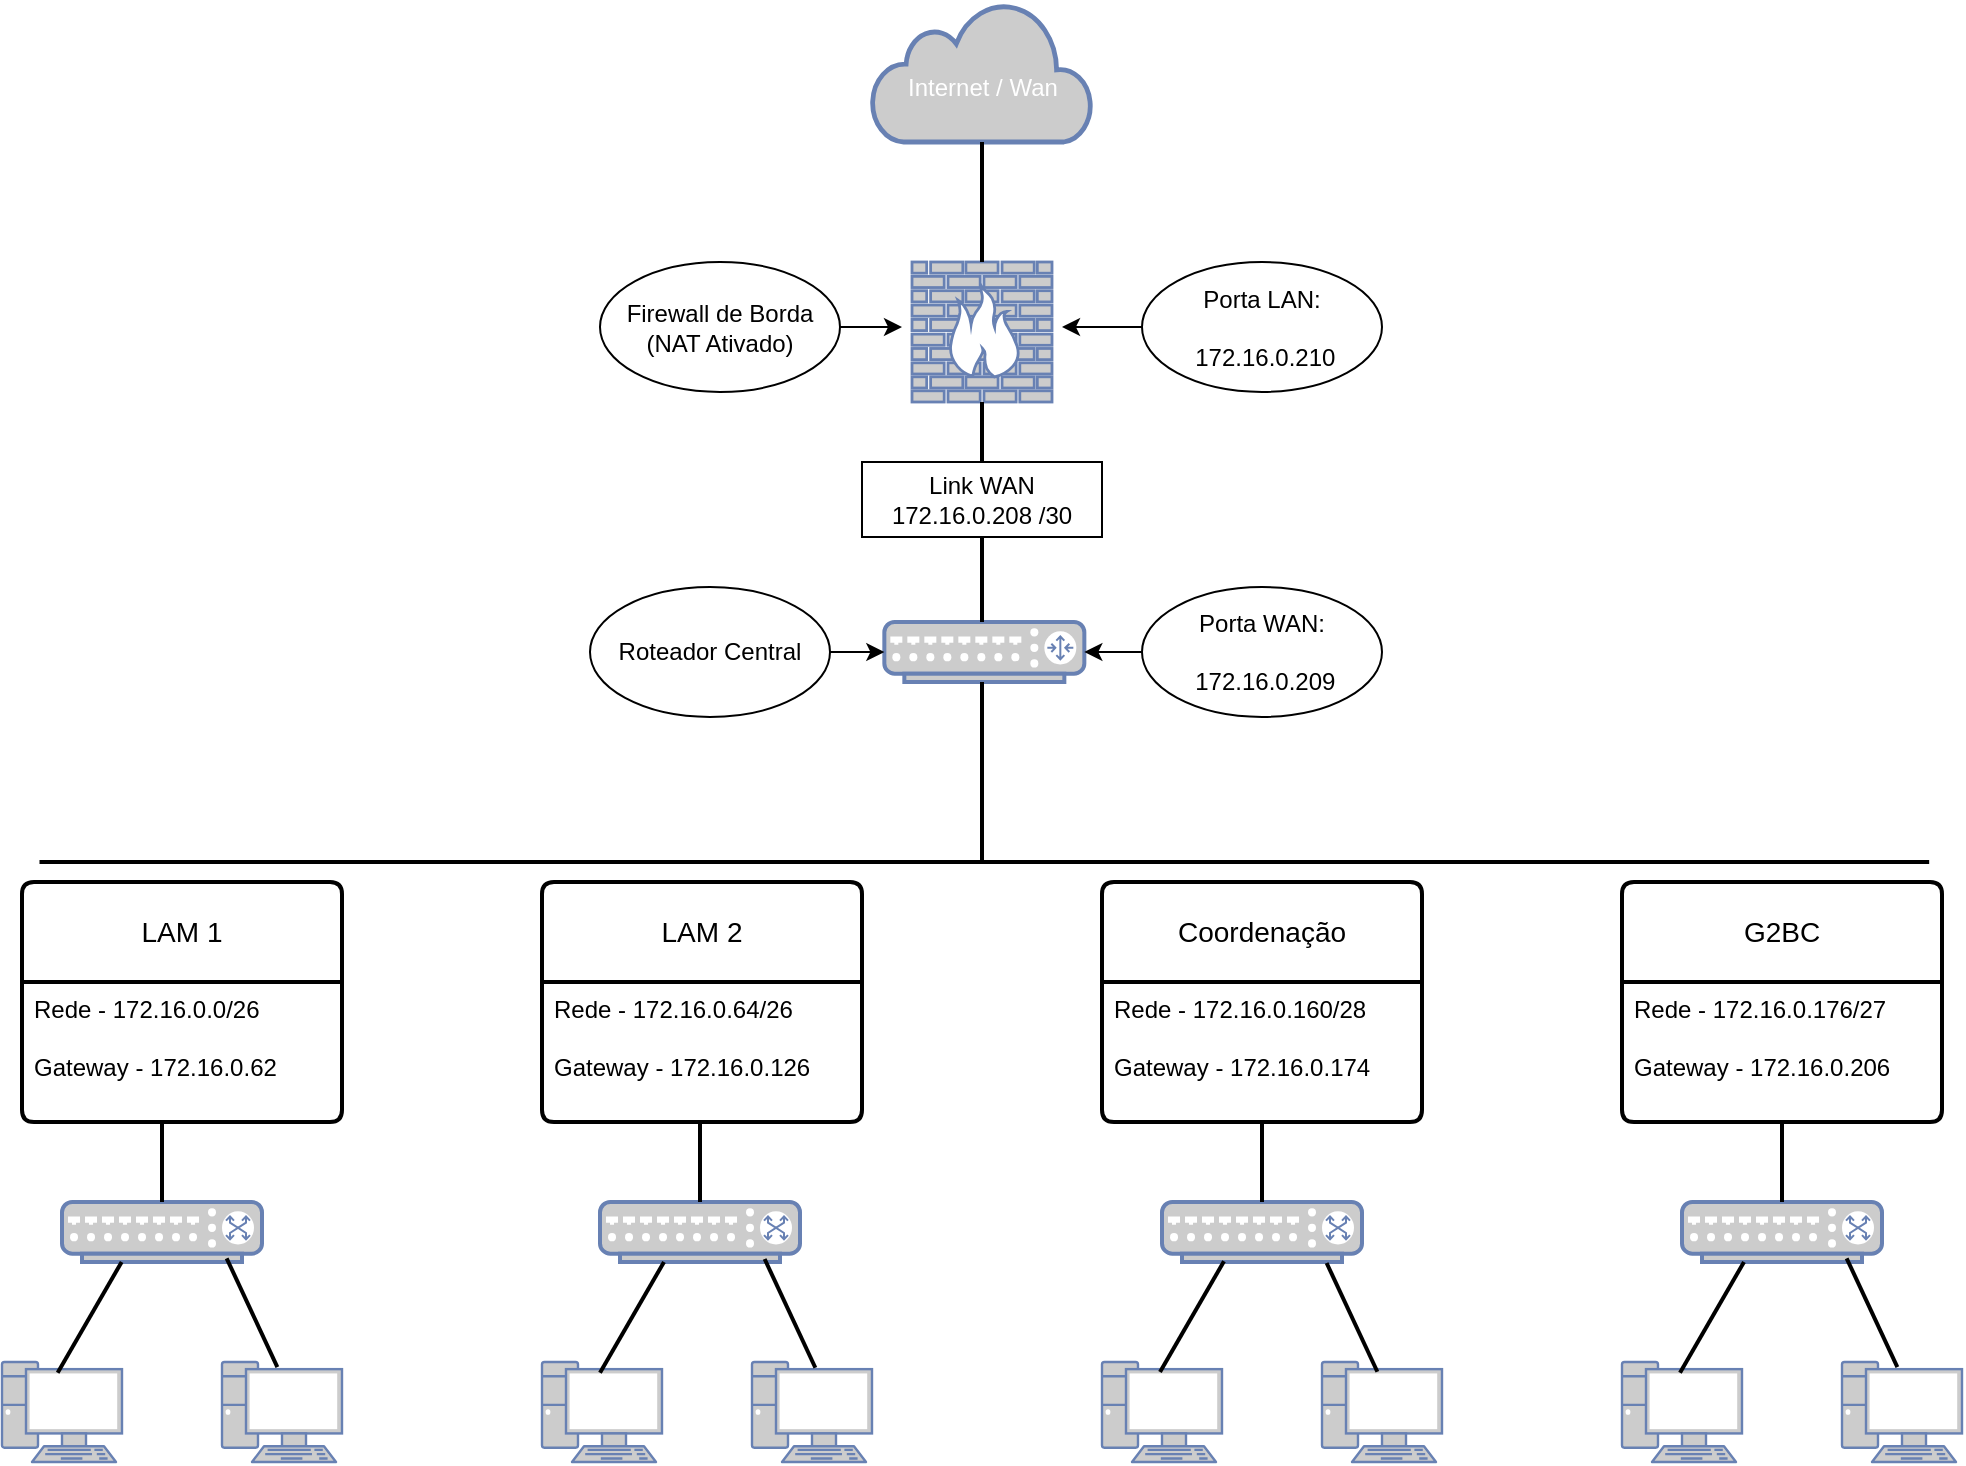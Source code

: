 <mxfile version="28.2.5">
  <diagram name="Página-1" id="MGcSxXjV8Nb3_KUCdJIc">
    <mxGraphModel grid="1" page="1" gridSize="10" guides="1" tooltips="1" connect="1" arrows="1" fold="1" pageScale="1" pageWidth="827" pageHeight="1169" math="0" shadow="0">
      <root>
        <mxCell id="0" />
        <mxCell id="1" parent="0" />
        <mxCell id="Xew_BR4jW7hNaRtCo3TJ-1" value="" style="fontColor=#0066CC;verticalAlign=top;verticalLabelPosition=bottom;labelPosition=center;align=center;html=1;outlineConnect=0;fillColor=#CCCCCC;strokeColor=#6881B3;gradientColor=none;gradientDirection=north;strokeWidth=2;shape=mxgraph.networks.firewall;" vertex="1" parent="1">
          <mxGeometry x="515" y="140" width="70" height="70" as="geometry" />
        </mxCell>
        <mxCell id="Xew_BR4jW7hNaRtCo3TJ-2" value="&lt;div&gt;&lt;br&gt;&lt;/div&gt;&lt;div&gt;Internet / Wan&lt;/div&gt;" style="html=1;outlineConnect=0;fillColor=#CCCCCC;strokeColor=#6881B3;gradientColor=none;gradientDirection=north;strokeWidth=2;shape=mxgraph.networks.cloud;fontColor=#ffffff;" vertex="1" parent="1">
          <mxGeometry x="495" y="10" width="110" height="70" as="geometry" />
        </mxCell>
        <mxCell id="Xew_BR4jW7hNaRtCo3TJ-3" value="" style="fontColor=#0066CC;verticalAlign=top;verticalLabelPosition=bottom;labelPosition=center;align=center;html=1;outlineConnect=0;fillColor=#CCCCCC;strokeColor=#6881B3;gradientColor=none;gradientDirection=north;strokeWidth=2;shape=mxgraph.networks.switch;" vertex="1" parent="1">
          <mxGeometry x="90" y="610" width="100" height="30" as="geometry" />
        </mxCell>
        <mxCell id="Xew_BR4jW7hNaRtCo3TJ-4" value="" style="fontColor=#0066CC;verticalAlign=top;verticalLabelPosition=bottom;labelPosition=center;align=center;html=1;outlineConnect=0;fillColor=#CCCCCC;strokeColor=#6881B3;gradientColor=none;gradientDirection=north;strokeWidth=2;shape=mxgraph.networks.switch;" vertex="1" parent="1">
          <mxGeometry x="359" y="610" width="100" height="30" as="geometry" />
        </mxCell>
        <mxCell id="Xew_BR4jW7hNaRtCo3TJ-5" value="" style="fontColor=#0066CC;verticalAlign=top;verticalLabelPosition=bottom;labelPosition=center;align=center;html=1;outlineConnect=0;fillColor=#CCCCCC;strokeColor=#6881B3;gradientColor=none;gradientDirection=north;strokeWidth=2;shape=mxgraph.networks.router;" vertex="1" parent="1">
          <mxGeometry x="501.17" y="320" width="100" height="30" as="geometry" />
        </mxCell>
        <mxCell id="Xew_BR4jW7hNaRtCo3TJ-7" style="edgeStyle=orthogonalEdgeStyle;rounded=0;orthogonalLoop=1;jettySize=auto;html=1;exitX=0.5;exitY=1;exitDx=0;exitDy=0;exitPerimeter=0;" edge="1" parent="1" source="Xew_BR4jW7hNaRtCo3TJ-5" target="Xew_BR4jW7hNaRtCo3TJ-5">
          <mxGeometry relative="1" as="geometry" />
        </mxCell>
        <mxCell id="Xew_BR4jW7hNaRtCo3TJ-9" value="LAM 1" style="swimlane;childLayout=stackLayout;horizontal=1;startSize=50;horizontalStack=0;rounded=1;fontSize=14;fontStyle=0;strokeWidth=2;resizeParent=0;resizeLast=1;shadow=0;dashed=0;align=center;arcSize=4;whiteSpace=wrap;html=1;" vertex="1" parent="1">
          <mxGeometry x="70" y="450" width="160" height="120" as="geometry" />
        </mxCell>
        <mxCell id="Xew_BR4jW7hNaRtCo3TJ-10" value="Rede - 172.16.0.0/26&lt;div&gt;&lt;br&gt;&lt;div&gt;Gateway - 172.16.0.62&lt;/div&gt;&lt;/div&gt;" style="align=left;strokeColor=none;fillColor=none;spacingLeft=4;spacingRight=4;fontSize=12;verticalAlign=top;resizable=0;rotatable=0;part=1;html=1;whiteSpace=wrap;" vertex="1" parent="Xew_BR4jW7hNaRtCo3TJ-9">
          <mxGeometry y="50" width="160" height="70" as="geometry" />
        </mxCell>
        <mxCell id="Xew_BR4jW7hNaRtCo3TJ-11" value="LAM 2" style="swimlane;childLayout=stackLayout;horizontal=1;startSize=50;horizontalStack=0;rounded=1;fontSize=14;fontStyle=0;strokeWidth=2;resizeParent=0;resizeLast=1;shadow=0;dashed=0;align=center;arcSize=4;whiteSpace=wrap;html=1;" vertex="1" parent="1">
          <mxGeometry x="330" y="450" width="160" height="120" as="geometry" />
        </mxCell>
        <mxCell id="Xew_BR4jW7hNaRtCo3TJ-12" value="Rede - 172.16.0.64/26&lt;div&gt;&lt;br&gt;&lt;div&gt;Gateway - 172.16.0.126&lt;/div&gt;&lt;/div&gt;" style="align=left;strokeColor=none;fillColor=none;spacingLeft=4;spacingRight=4;fontSize=12;verticalAlign=top;resizable=0;rotatable=0;part=1;html=1;whiteSpace=wrap;" vertex="1" parent="Xew_BR4jW7hNaRtCo3TJ-11">
          <mxGeometry y="50" width="160" height="70" as="geometry" />
        </mxCell>
        <mxCell id="Xew_BR4jW7hNaRtCo3TJ-13" value="Coordenação" style="swimlane;childLayout=stackLayout;horizontal=1;startSize=50;horizontalStack=0;rounded=1;fontSize=14;fontStyle=0;strokeWidth=2;resizeParent=0;resizeLast=1;shadow=0;dashed=0;align=center;arcSize=4;whiteSpace=wrap;html=1;" vertex="1" parent="1">
          <mxGeometry x="610" y="450" width="160" height="120" as="geometry" />
        </mxCell>
        <mxCell id="Xew_BR4jW7hNaRtCo3TJ-14" value="Rede - 172.16.0.160/28&lt;div&gt;&lt;br&gt;&lt;div&gt;Gateway - 172.16.0.174&lt;/div&gt;&lt;/div&gt;" style="align=left;strokeColor=none;fillColor=none;spacingLeft=4;spacingRight=4;fontSize=12;verticalAlign=top;resizable=0;rotatable=0;part=1;html=1;whiteSpace=wrap;" vertex="1" parent="Xew_BR4jW7hNaRtCo3TJ-13">
          <mxGeometry y="50" width="160" height="70" as="geometry" />
        </mxCell>
        <mxCell id="Xew_BR4jW7hNaRtCo3TJ-21" value="" style="fontColor=#0066CC;verticalAlign=top;verticalLabelPosition=bottom;labelPosition=center;align=center;html=1;outlineConnect=0;fillColor=#CCCCCC;strokeColor=#6881B3;gradientColor=none;gradientDirection=north;strokeWidth=2;shape=mxgraph.networks.pc;" vertex="1" parent="Xew_BR4jW7hNaRtCo3TJ-13">
          <mxGeometry y="120" width="160" as="geometry" />
        </mxCell>
        <mxCell id="Xew_BR4jW7hNaRtCo3TJ-15" value="" style="fontColor=#0066CC;verticalAlign=top;verticalLabelPosition=bottom;labelPosition=center;align=center;html=1;outlineConnect=0;fillColor=#CCCCCC;strokeColor=#6881B3;gradientColor=none;gradientDirection=north;strokeWidth=2;shape=mxgraph.networks.switch;" vertex="1" parent="1">
          <mxGeometry x="640" y="610" width="100" height="30" as="geometry" />
        </mxCell>
        <mxCell id="Xew_BR4jW7hNaRtCo3TJ-16" value="" style="fontColor=#0066CC;verticalAlign=top;verticalLabelPosition=bottom;labelPosition=center;align=center;html=1;outlineConnect=0;fillColor=#CCCCCC;strokeColor=#6881B3;gradientColor=none;gradientDirection=north;strokeWidth=2;shape=mxgraph.networks.pc;" vertex="1" parent="1">
          <mxGeometry x="60" y="690" width="60" height="50" as="geometry" />
        </mxCell>
        <mxCell id="Xew_BR4jW7hNaRtCo3TJ-17" value="" style="fontColor=#0066CC;verticalAlign=top;verticalLabelPosition=bottom;labelPosition=center;align=center;html=1;outlineConnect=0;fillColor=#CCCCCC;strokeColor=#6881B3;gradientColor=none;gradientDirection=north;strokeWidth=2;shape=mxgraph.networks.pc;" vertex="1" parent="1">
          <mxGeometry x="170" y="690" width="60" height="50" as="geometry" />
        </mxCell>
        <mxCell id="Xew_BR4jW7hNaRtCo3TJ-18" value="" style="fontColor=#0066CC;verticalAlign=top;verticalLabelPosition=bottom;labelPosition=center;align=center;html=1;outlineConnect=0;fillColor=#CCCCCC;strokeColor=#6881B3;gradientColor=none;gradientDirection=north;strokeWidth=2;shape=mxgraph.networks.pc;" vertex="1" parent="1">
          <mxGeometry x="330" y="690" width="60" height="50" as="geometry" />
        </mxCell>
        <mxCell id="Xew_BR4jW7hNaRtCo3TJ-19" value="" style="fontColor=#0066CC;verticalAlign=top;verticalLabelPosition=bottom;labelPosition=center;align=center;html=1;outlineConnect=0;fillColor=#CCCCCC;strokeColor=#6881B3;gradientColor=none;gradientDirection=north;strokeWidth=2;shape=mxgraph.networks.pc;" vertex="1" parent="1">
          <mxGeometry x="435" y="690" width="60" height="50" as="geometry" />
        </mxCell>
        <mxCell id="Xew_BR4jW7hNaRtCo3TJ-20" value="" style="fontColor=#0066CC;verticalAlign=top;verticalLabelPosition=bottom;labelPosition=center;align=center;html=1;outlineConnect=0;fillColor=#CCCCCC;strokeColor=#6881B3;gradientColor=none;gradientDirection=north;strokeWidth=2;shape=mxgraph.networks.pc;" vertex="1" parent="1">
          <mxGeometry x="610" y="690" width="60" height="50" as="geometry" />
        </mxCell>
        <mxCell id="Xew_BR4jW7hNaRtCo3TJ-22" value="" style="fontColor=#0066CC;verticalAlign=top;verticalLabelPosition=bottom;labelPosition=center;align=center;html=1;outlineConnect=0;fillColor=#CCCCCC;strokeColor=#6881B3;gradientColor=none;gradientDirection=north;strokeWidth=2;shape=mxgraph.networks.pc;" vertex="1" parent="1">
          <mxGeometry x="720" y="690" width="60" height="50" as="geometry" />
        </mxCell>
        <mxCell id="rDgrogpZ4jHUE3ttyZAJ-4" value="G2BC" style="swimlane;childLayout=stackLayout;horizontal=1;startSize=50;horizontalStack=0;rounded=1;fontSize=14;fontStyle=0;strokeWidth=2;resizeParent=0;resizeLast=1;shadow=0;dashed=0;align=center;arcSize=4;whiteSpace=wrap;html=1;" vertex="1" parent="1">
          <mxGeometry x="870" y="450" width="160" height="120" as="geometry" />
        </mxCell>
        <mxCell id="rDgrogpZ4jHUE3ttyZAJ-5" value="Rede - 172.16.0.176/27&lt;div&gt;&lt;br&gt;&lt;div&gt;Gateway - 172.16.0.206&lt;/div&gt;&lt;/div&gt;" style="align=left;strokeColor=none;fillColor=none;spacingLeft=4;spacingRight=4;fontSize=12;verticalAlign=top;resizable=0;rotatable=0;part=1;html=1;whiteSpace=wrap;" vertex="1" parent="rDgrogpZ4jHUE3ttyZAJ-4">
          <mxGeometry y="50" width="160" height="70" as="geometry" />
        </mxCell>
        <mxCell id="rDgrogpZ4jHUE3ttyZAJ-6" value="" style="fontColor=#0066CC;verticalAlign=top;verticalLabelPosition=bottom;labelPosition=center;align=center;html=1;outlineConnect=0;fillColor=#CCCCCC;strokeColor=#6881B3;gradientColor=none;gradientDirection=north;strokeWidth=2;shape=mxgraph.networks.pc;" vertex="1" parent="rDgrogpZ4jHUE3ttyZAJ-4">
          <mxGeometry y="120" width="160" as="geometry" />
        </mxCell>
        <mxCell id="rDgrogpZ4jHUE3ttyZAJ-7" value="" style="fontColor=#0066CC;verticalAlign=top;verticalLabelPosition=bottom;labelPosition=center;align=center;html=1;outlineConnect=0;fillColor=#CCCCCC;strokeColor=#6881B3;gradientColor=none;gradientDirection=north;strokeWidth=2;shape=mxgraph.networks.pc;" vertex="1" parent="1">
          <mxGeometry x="870" y="690" width="60" height="50" as="geometry" />
        </mxCell>
        <mxCell id="rDgrogpZ4jHUE3ttyZAJ-8" value="" style="fontColor=#0066CC;verticalAlign=top;verticalLabelPosition=bottom;labelPosition=center;align=center;html=1;outlineConnect=0;fillColor=#CCCCCC;strokeColor=#6881B3;gradientColor=none;gradientDirection=north;strokeWidth=2;shape=mxgraph.networks.pc;" vertex="1" parent="1">
          <mxGeometry x="980" y="690" width="60" height="50" as="geometry" />
        </mxCell>
        <mxCell id="rDgrogpZ4jHUE3ttyZAJ-9" value="" style="line;strokeWidth=2;direction=south;html=1;" vertex="1" parent="1">
          <mxGeometry x="545" y="210" width="10" height="110" as="geometry" />
        </mxCell>
        <mxCell id="rDgrogpZ4jHUE3ttyZAJ-10" value="" style="line;strokeWidth=2;direction=south;html=1;" vertex="1" parent="1">
          <mxGeometry x="545" y="350" width="10" height="90" as="geometry" />
        </mxCell>
        <mxCell id="rDgrogpZ4jHUE3ttyZAJ-12" value="" style="line;strokeWidth=2;direction=south;html=1;rotation=90;" vertex="1" parent="1">
          <mxGeometry x="546.17" y="-32.43" width="10" height="944.84" as="geometry" />
        </mxCell>
        <mxCell id="Ioz14Vr7OrkPLFIBhdzb-3" value="" style="fontColor=#0066CC;verticalAlign=top;verticalLabelPosition=bottom;labelPosition=center;align=center;html=1;outlineConnect=0;fillColor=#CCCCCC;strokeColor=#6881B3;gradientColor=none;gradientDirection=north;strokeWidth=2;shape=mxgraph.networks.switch;" vertex="1" parent="1">
          <mxGeometry x="900" y="610" width="100" height="30" as="geometry" />
        </mxCell>
        <mxCell id="Ioz14Vr7OrkPLFIBhdzb-4" value="" style="line;strokeWidth=2;direction=south;html=1;" vertex="1" parent="1">
          <mxGeometry x="545" y="80" width="10" height="60" as="geometry" />
        </mxCell>
        <mxCell id="Ioz14Vr7OrkPLFIBhdzb-14" value="" style="line;strokeWidth=2;direction=south;html=1;" vertex="1" parent="1">
          <mxGeometry x="404" y="570" width="10" height="40" as="geometry" />
        </mxCell>
        <mxCell id="Ioz14Vr7OrkPLFIBhdzb-15" value="" style="line;strokeWidth=2;direction=south;html=1;" vertex="1" parent="1">
          <mxGeometry x="685" y="570" width="10" height="40" as="geometry" />
        </mxCell>
        <mxCell id="Ioz14Vr7OrkPLFIBhdzb-16" value="" style="line;strokeWidth=2;direction=south;html=1;" vertex="1" parent="1">
          <mxGeometry x="135" y="570" width="10" height="40" as="geometry" />
        </mxCell>
        <mxCell id="Ioz14Vr7OrkPLFIBhdzb-17" value="" style="line;strokeWidth=2;direction=south;html=1;" vertex="1" parent="1">
          <mxGeometry x="945" y="570" width="10" height="40" as="geometry" />
        </mxCell>
        <mxCell id="Ioz14Vr7OrkPLFIBhdzb-18" value="" style="line;strokeWidth=2;direction=north;html=1;rotation=30;" vertex="1" parent="1">
          <mxGeometry x="98.83" y="635.69" width="10" height="64" as="geometry" />
        </mxCell>
        <mxCell id="Ioz14Vr7OrkPLFIBhdzb-20" value="" style="line;strokeWidth=2;direction=north;html=1;rotation=155;" vertex="1" parent="1">
          <mxGeometry x="180" y="635.33" width="10" height="60" as="geometry" />
        </mxCell>
        <mxCell id="Ioz14Vr7OrkPLFIBhdzb-22" value="" style="line;strokeWidth=2;direction=north;html=1;rotation=30;" vertex="1" parent="1">
          <mxGeometry x="370" y="635.69" width="10" height="64" as="geometry" />
        </mxCell>
        <mxCell id="Ioz14Vr7OrkPLFIBhdzb-23" value="" style="line;strokeWidth=2;direction=north;html=1;rotation=155;" vertex="1" parent="1">
          <mxGeometry x="449" y="635.69" width="10" height="60" as="geometry" />
        </mxCell>
        <mxCell id="Ioz14Vr7OrkPLFIBhdzb-24" value="" style="line;strokeWidth=2;direction=north;html=1;rotation=155;" vertex="1" parent="1">
          <mxGeometry x="730" y="637.69" width="10" height="60" as="geometry" />
        </mxCell>
        <mxCell id="Ioz14Vr7OrkPLFIBhdzb-25" value="" style="line;strokeWidth=2;direction=north;html=1;rotation=30;" vertex="1" parent="1">
          <mxGeometry x="650" y="635.33" width="10" height="64" as="geometry" />
        </mxCell>
        <mxCell id="Ioz14Vr7OrkPLFIBhdzb-26" value="" style="line;strokeWidth=2;direction=north;html=1;rotation=30;" vertex="1" parent="1">
          <mxGeometry x="910" y="635.69" width="10" height="64" as="geometry" />
        </mxCell>
        <mxCell id="Ioz14Vr7OrkPLFIBhdzb-27" value="" style="line;strokeWidth=2;direction=north;html=1;rotation=155;" vertex="1" parent="1">
          <mxGeometry x="990" y="635.33" width="10" height="60" as="geometry" />
        </mxCell>
        <mxCell id="Ioz14Vr7OrkPLFIBhdzb-40" style="edgeStyle=orthogonalEdgeStyle;rounded=0;orthogonalLoop=1;jettySize=auto;html=1;" edge="1" parent="1" source="Ioz14Vr7OrkPLFIBhdzb-31">
          <mxGeometry relative="1" as="geometry">
            <mxPoint x="590" y="172.5" as="targetPoint" />
          </mxGeometry>
        </mxCell>
        <mxCell id="Ioz14Vr7OrkPLFIBhdzb-31" value="Porta&amp;nbsp;&lt;span style=&quot;background-color: transparent; color: light-dark(rgb(0, 0, 0), rgb(255, 255, 255));&quot;&gt;LAN:&lt;/span&gt;&lt;div&gt;&lt;br&gt;&lt;div&gt;&amp;nbsp;172.16.0.210&lt;/div&gt;&lt;/div&gt;" style="ellipse;whiteSpace=wrap;html=1;" vertex="1" parent="1">
          <mxGeometry x="630" y="140" width="120" height="65" as="geometry" />
        </mxCell>
        <mxCell id="Ioz14Vr7OrkPLFIBhdzb-39" style="edgeStyle=orthogonalEdgeStyle;rounded=0;orthogonalLoop=1;jettySize=auto;html=1;" edge="1" parent="1" source="Ioz14Vr7OrkPLFIBhdzb-33">
          <mxGeometry relative="1" as="geometry">
            <mxPoint x="510" y="172.5" as="targetPoint" />
          </mxGeometry>
        </mxCell>
        <mxCell id="Ioz14Vr7OrkPLFIBhdzb-33" value="Firewall de Borda&lt;br&gt;(NAT Ativado)" style="ellipse;whiteSpace=wrap;html=1;" vertex="1" parent="1">
          <mxGeometry x="359" y="140" width="120" height="65" as="geometry" />
        </mxCell>
        <mxCell id="Ioz14Vr7OrkPLFIBhdzb-34" value="Porta W&lt;span style=&quot;background-color: transparent; color: light-dark(rgb(0, 0, 0), rgb(255, 255, 255));&quot;&gt;AN:&lt;/span&gt;&lt;div&gt;&lt;br&gt;&lt;div&gt;&amp;nbsp;172.16.0.209&lt;/div&gt;&lt;/div&gt;" style="ellipse;whiteSpace=wrap;html=1;" vertex="1" parent="1">
          <mxGeometry x="630" y="302.5" width="120" height="65" as="geometry" />
        </mxCell>
        <mxCell id="Ioz14Vr7OrkPLFIBhdzb-35" value="Roteador Central" style="ellipse;whiteSpace=wrap;html=1;" vertex="1" parent="1">
          <mxGeometry x="354" y="302.5" width="120" height="65" as="geometry" />
        </mxCell>
        <mxCell id="Ioz14Vr7OrkPLFIBhdzb-36" style="edgeStyle=orthogonalEdgeStyle;rounded=0;orthogonalLoop=1;jettySize=auto;html=1;exitX=1;exitY=0.5;exitDx=0;exitDy=0;entryX=0;entryY=0.5;entryDx=0;entryDy=0;entryPerimeter=0;" edge="1" parent="1" source="Ioz14Vr7OrkPLFIBhdzb-35" target="Xew_BR4jW7hNaRtCo3TJ-5">
          <mxGeometry relative="1" as="geometry" />
        </mxCell>
        <mxCell id="Ioz14Vr7OrkPLFIBhdzb-37" style="edgeStyle=orthogonalEdgeStyle;rounded=0;orthogonalLoop=1;jettySize=auto;html=1;entryX=1;entryY=0.5;entryDx=0;entryDy=0;entryPerimeter=0;" edge="1" parent="1" source="Ioz14Vr7OrkPLFIBhdzb-34" target="Xew_BR4jW7hNaRtCo3TJ-5">
          <mxGeometry relative="1" as="geometry" />
        </mxCell>
        <mxCell id="Ioz14Vr7OrkPLFIBhdzb-41" value="Link WAN&lt;div&gt;&lt;div&gt;172.16.0.208 /30&lt;/div&gt;&lt;/div&gt;" style="rounded=0;whiteSpace=wrap;html=1;" vertex="1" parent="1">
          <mxGeometry x="490" y="240" width="120" height="37.5" as="geometry" />
        </mxCell>
      </root>
    </mxGraphModel>
  </diagram>
</mxfile>
